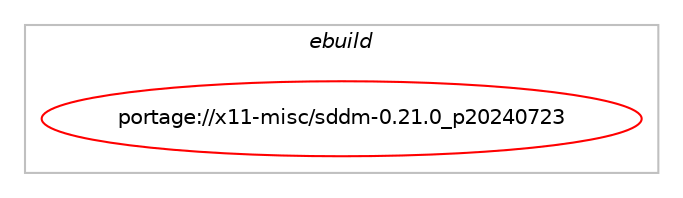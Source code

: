 digraph prolog {

# *************
# Graph options
# *************

newrank=true;
concentrate=true;
compound=true;
graph [rankdir=LR,fontname=Helvetica,fontsize=10,ranksep=1.5];#, ranksep=2.5, nodesep=0.2];
edge  [arrowhead=vee];
node  [fontname=Helvetica,fontsize=10];

# **********
# The ebuild
# **********

subgraph cluster_leftcol {
color=gray;
label=<<i>ebuild</i>>;
id [label="portage://x11-misc/sddm-0.21.0_p20240723", color=red, width=4, href="../x11-misc/sddm-0.21.0_p20240723.svg"];
}

# ****************
# The dependencies
# ****************

subgraph cluster_midcol {
color=gray;
label=<<i>dependencies</i>>;
subgraph cluster_compile {
fillcolor="#eeeeee";
style=filled;
label=<<i>compile</i>>;
# *** BEGIN UNKNOWN DEPENDENCY TYPE (TODO) ***
# id -> equal(use_conditional_group(positive,elogind,portage://x11-misc/sddm-0.21.0_p20240723,[package_dependency(portage://x11-misc/sddm-0.21.0_p20240723,install,no,sys-auth,elogind,none,[,,],[],[use(enable(pam),none)]),package_dependency(portage://x11-misc/sddm-0.21.0_p20240723,install,no,sys-power,upower,none,[,,],[],[])]))
# *** END UNKNOWN DEPENDENCY TYPE (TODO) ***

# *** BEGIN UNKNOWN DEPENDENCY TYPE (TODO) ***
# id -> equal(use_conditional_group(positive,systemd,portage://x11-misc/sddm-0.21.0_p20240723,[package_dependency(portage://x11-misc/sddm-0.21.0_p20240723,install,no,sys-apps,systemd,none,[,,],any_same_slot,[use(enable(pam),none)])]))
# *** END UNKNOWN DEPENDENCY TYPE (TODO) ***

# *** BEGIN UNKNOWN DEPENDENCY TYPE (TODO) ***
# id -> equal(use_conditional_group(positive,test,portage://x11-misc/sddm-0.21.0_p20240723,[package_dependency(portage://x11-misc/sddm-0.21.0_p20240723,install,no,dev-qt,qttest,greaterequal,[5.15.12,,,5.15.12],[slot(5)],[])]))
# *** END UNKNOWN DEPENDENCY TYPE (TODO) ***

# *** BEGIN UNKNOWN DEPENDENCY TYPE (TODO) ***
# id -> equal(package_dependency(portage://x11-misc/sddm-0.21.0_p20240723,install,no,acct-group,sddm,none,[,,],[],[]))
# *** END UNKNOWN DEPENDENCY TYPE (TODO) ***

# *** BEGIN UNKNOWN DEPENDENCY TYPE (TODO) ***
# id -> equal(package_dependency(portage://x11-misc/sddm-0.21.0_p20240723,install,no,acct-user,sddm,none,[,,],[],[]))
# *** END UNKNOWN DEPENDENCY TYPE (TODO) ***

# *** BEGIN UNKNOWN DEPENDENCY TYPE (TODO) ***
# id -> equal(package_dependency(portage://x11-misc/sddm-0.21.0_p20240723,install,no,dev-qt,qtcore,greaterequal,[5.15.12,,,5.15.12],[slot(5)],[]))
# *** END UNKNOWN DEPENDENCY TYPE (TODO) ***

# *** BEGIN UNKNOWN DEPENDENCY TYPE (TODO) ***
# id -> equal(package_dependency(portage://x11-misc/sddm-0.21.0_p20240723,install,no,dev-qt,qtdbus,greaterequal,[5.15.12,,,5.15.12],[slot(5)],[]))
# *** END UNKNOWN DEPENDENCY TYPE (TODO) ***

# *** BEGIN UNKNOWN DEPENDENCY TYPE (TODO) ***
# id -> equal(package_dependency(portage://x11-misc/sddm-0.21.0_p20240723,install,no,dev-qt,qtdeclarative,greaterequal,[5.15.12,,,5.15.12],[slot(5)],[]))
# *** END UNKNOWN DEPENDENCY TYPE (TODO) ***

# *** BEGIN UNKNOWN DEPENDENCY TYPE (TODO) ***
# id -> equal(package_dependency(portage://x11-misc/sddm-0.21.0_p20240723,install,no,dev-qt,qtgui,greaterequal,[5.15.12,,,5.15.12],[slot(5)],[]))
# *** END UNKNOWN DEPENDENCY TYPE (TODO) ***

# *** BEGIN UNKNOWN DEPENDENCY TYPE (TODO) ***
# id -> equal(package_dependency(portage://x11-misc/sddm-0.21.0_p20240723,install,no,dev-qt,qtnetwork,greaterequal,[5.15.12,,,5.15.12],[slot(5)],[]))
# *** END UNKNOWN DEPENDENCY TYPE (TODO) ***

# *** BEGIN UNKNOWN DEPENDENCY TYPE (TODO) ***
# id -> equal(package_dependency(portage://x11-misc/sddm-0.21.0_p20240723,install,no,sys-libs,pam,none,[,,],[],[]))
# *** END UNKNOWN DEPENDENCY TYPE (TODO) ***

# *** BEGIN UNKNOWN DEPENDENCY TYPE (TODO) ***
# id -> equal(package_dependency(portage://x11-misc/sddm-0.21.0_p20240723,install,no,x11-libs,libXau,none,[,,],[],[]))
# *** END UNKNOWN DEPENDENCY TYPE (TODO) ***

# *** BEGIN UNKNOWN DEPENDENCY TYPE (TODO) ***
# id -> equal(package_dependency(portage://x11-misc/sddm-0.21.0_p20240723,install,no,x11-libs,libxcb,none,[,,],any_same_slot,[]))
# *** END UNKNOWN DEPENDENCY TYPE (TODO) ***

}
subgraph cluster_compileandrun {
fillcolor="#eeeeee";
style=filled;
label=<<i>compile and run</i>>;
}
subgraph cluster_run {
fillcolor="#eeeeee";
style=filled;
label=<<i>run</i>>;
# *** BEGIN UNKNOWN DEPENDENCY TYPE (TODO) ***
# id -> equal(use_conditional_group(negative,systemd,portage://x11-misc/sddm-0.21.0_p20240723,[package_dependency(portage://x11-misc/sddm-0.21.0_p20240723,run,no,gui-libs,display-manager-init,none,[,,],[],[])]))
# *** END UNKNOWN DEPENDENCY TYPE (TODO) ***

# *** BEGIN UNKNOWN DEPENDENCY TYPE (TODO) ***
# id -> equal(use_conditional_group(positive,elogind,portage://x11-misc/sddm-0.21.0_p20240723,[package_dependency(portage://x11-misc/sddm-0.21.0_p20240723,run,no,sys-auth,elogind,none,[,,],[],[use(enable(pam),none)]),package_dependency(portage://x11-misc/sddm-0.21.0_p20240723,run,no,sys-power,upower,none,[,,],[],[])]))
# *** END UNKNOWN DEPENDENCY TYPE (TODO) ***

# *** BEGIN UNKNOWN DEPENDENCY TYPE (TODO) ***
# id -> equal(use_conditional_group(positive,systemd,portage://x11-misc/sddm-0.21.0_p20240723,[package_dependency(portage://x11-misc/sddm-0.21.0_p20240723,run,no,sys-apps,systemd,none,[,,],any_same_slot,[use(enable(pam),none)])]))
# *** END UNKNOWN DEPENDENCY TYPE (TODO) ***

# *** BEGIN UNKNOWN DEPENDENCY TYPE (TODO) ***
# id -> equal(package_dependency(portage://x11-misc/sddm-0.21.0_p20240723,run,no,acct-group,sddm,none,[,,],[],[]))
# *** END UNKNOWN DEPENDENCY TYPE (TODO) ***

# *** BEGIN UNKNOWN DEPENDENCY TYPE (TODO) ***
# id -> equal(package_dependency(portage://x11-misc/sddm-0.21.0_p20240723,run,no,acct-user,sddm,none,[,,],[],[]))
# *** END UNKNOWN DEPENDENCY TYPE (TODO) ***

# *** BEGIN UNKNOWN DEPENDENCY TYPE (TODO) ***
# id -> equal(package_dependency(portage://x11-misc/sddm-0.21.0_p20240723,run,no,dev-qt,qtcore,greaterequal,[5.15.12,,,5.15.12],[slot(5)],[]))
# *** END UNKNOWN DEPENDENCY TYPE (TODO) ***

# *** BEGIN UNKNOWN DEPENDENCY TYPE (TODO) ***
# id -> equal(package_dependency(portage://x11-misc/sddm-0.21.0_p20240723,run,no,dev-qt,qtdbus,greaterequal,[5.15.12,,,5.15.12],[slot(5)],[]))
# *** END UNKNOWN DEPENDENCY TYPE (TODO) ***

# *** BEGIN UNKNOWN DEPENDENCY TYPE (TODO) ***
# id -> equal(package_dependency(portage://x11-misc/sddm-0.21.0_p20240723,run,no,dev-qt,qtdeclarative,greaterequal,[5.15.12,,,5.15.12],[slot(5)],[]))
# *** END UNKNOWN DEPENDENCY TYPE (TODO) ***

# *** BEGIN UNKNOWN DEPENDENCY TYPE (TODO) ***
# id -> equal(package_dependency(portage://x11-misc/sddm-0.21.0_p20240723,run,no,dev-qt,qtgui,greaterequal,[5.15.12,,,5.15.12],[slot(5)],[]))
# *** END UNKNOWN DEPENDENCY TYPE (TODO) ***

# *** BEGIN UNKNOWN DEPENDENCY TYPE (TODO) ***
# id -> equal(package_dependency(portage://x11-misc/sddm-0.21.0_p20240723,run,no,dev-qt,qtnetwork,greaterequal,[5.15.12,,,5.15.12],[slot(5)],[]))
# *** END UNKNOWN DEPENDENCY TYPE (TODO) ***

# *** BEGIN UNKNOWN DEPENDENCY TYPE (TODO) ***
# id -> equal(package_dependency(portage://x11-misc/sddm-0.21.0_p20240723,run,no,sys-libs,pam,none,[,,],[],[]))
# *** END UNKNOWN DEPENDENCY TYPE (TODO) ***

# *** BEGIN UNKNOWN DEPENDENCY TYPE (TODO) ***
# id -> equal(package_dependency(portage://x11-misc/sddm-0.21.0_p20240723,run,no,virtual,tmpfiles,none,[,,],[],[]))
# *** END UNKNOWN DEPENDENCY TYPE (TODO) ***

# *** BEGIN UNKNOWN DEPENDENCY TYPE (TODO) ***
# id -> equal(package_dependency(portage://x11-misc/sddm-0.21.0_p20240723,run,no,x11-base,xorg-server,none,[,,],[],[]))
# *** END UNKNOWN DEPENDENCY TYPE (TODO) ***

# *** BEGIN UNKNOWN DEPENDENCY TYPE (TODO) ***
# id -> equal(package_dependency(portage://x11-misc/sddm-0.21.0_p20240723,run,no,x11-libs,libXau,none,[,,],[],[]))
# *** END UNKNOWN DEPENDENCY TYPE (TODO) ***

# *** BEGIN UNKNOWN DEPENDENCY TYPE (TODO) ***
# id -> equal(package_dependency(portage://x11-misc/sddm-0.21.0_p20240723,run,no,x11-libs,libxcb,none,[,,],any_same_slot,[]))
# *** END UNKNOWN DEPENDENCY TYPE (TODO) ***

}
}

# **************
# The candidates
# **************

subgraph cluster_choices {
rank=same;
color=gray;
label=<<i>candidates</i>>;

}

}
